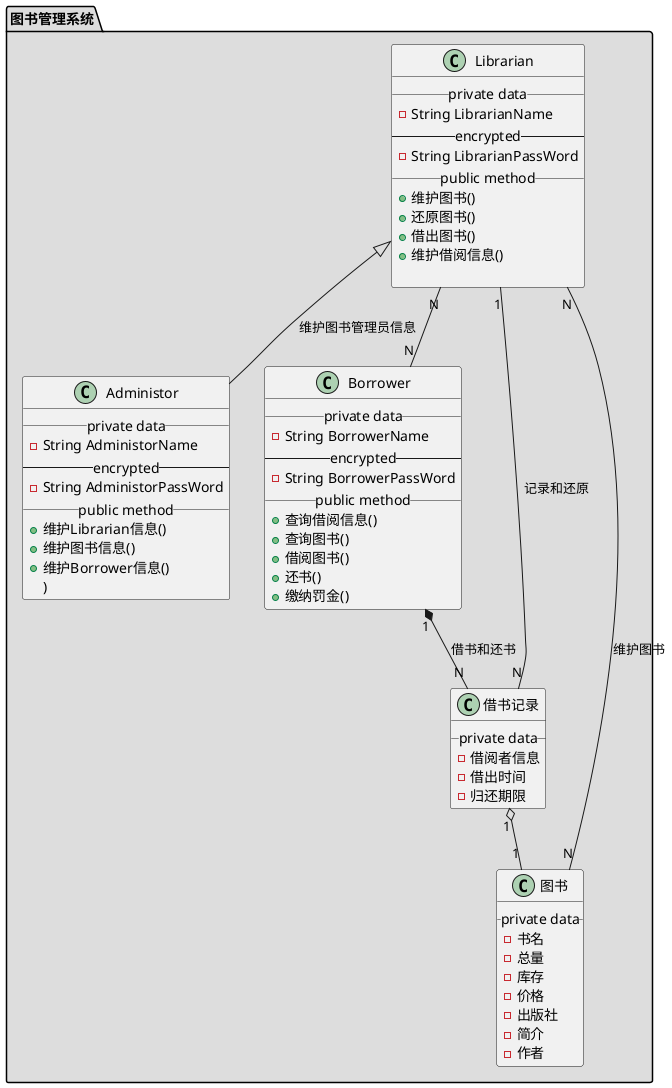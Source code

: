 @startuml
package "图书管理系统" #DDDDDD {

	class Librarian {
		 __ private data __
	 	-String LibrarianName
	 	-- encrypted --
	 	-String LibrarianPassWord
		 __ public method __
		+维护图书()
		+还原图书()
		+借出图书()
		+维护借阅信息()

	}
	class Administor {
		 __ private data __
	 	-String AdministorName
	 	-- encrypted --
	 	-String AdministorPassWord
		 __ public method __
	 	+维护Librarian信息()
	 	+维护图书信息()
	 	+维护Borrower信息()
	)
	}
	class Borrower {
	 	__ private data __
	 	-String BorrowerName
	 	-- encrypted --
	 	-String BorrowerPassWord
		 __ public method __
		+查询借阅信息()
		+查询图书()
		+借阅图书()
		+还书()
		+缴纳罚金()
	}


	class 图书 {
		__ private data __
	 	-书名
	 	-总量
	 	-库存
	 	-价格
	 	-出版社
	 	-简介
	 	-作者
	}

	class 借书记录 {
		__ private data __
	 	-借阅者信息
	 	-借出时间
	 	-归还期限
	}



	Librarian <|-- Administor : 维护图书管理员信息
	Borrower "1" *-- "N" 借书记录 : 借书和还书
	借书记录 "1" o-- "1" 图书
	借书记录 "N" -- "1" Librarian : 记录和还原
	Librarian "N" --- "N" 图书 : 维护图书
	Librarian "N" -- "N" Borrower


}

@enduml